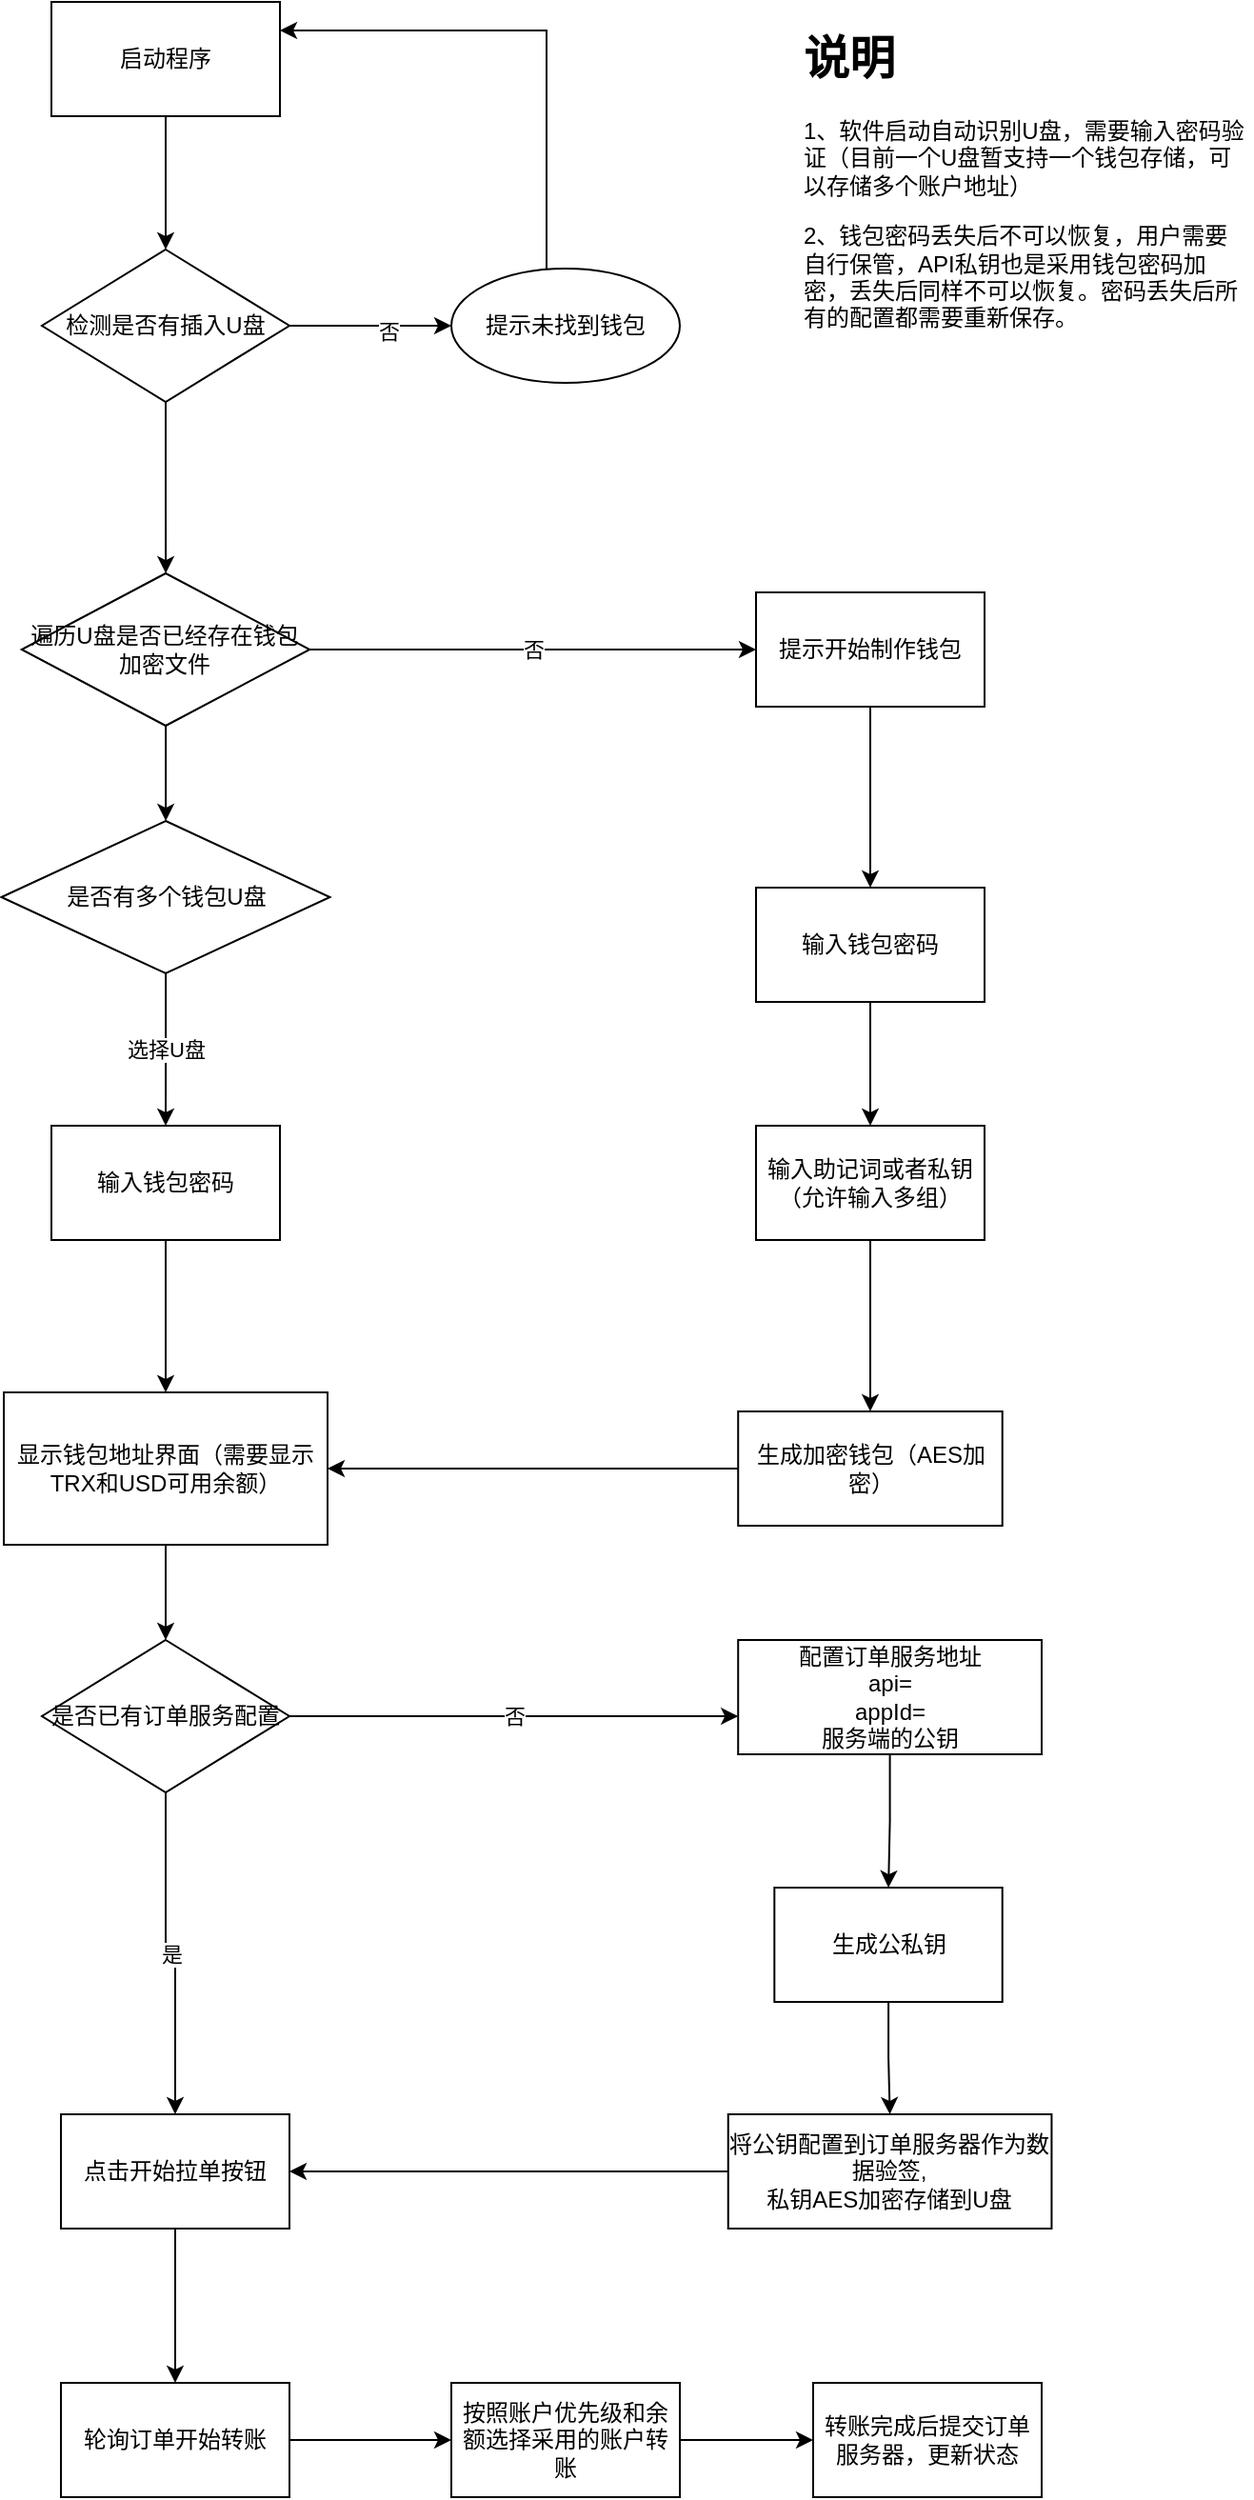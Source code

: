 <mxfile version="18.0.8" type="github">
  <diagram id="fPDhReRPAme99BJQwYK9" name="Page-1">
    <mxGraphModel dx="782" dy="436" grid="1" gridSize="10" guides="1" tooltips="1" connect="1" arrows="1" fold="1" page="1" pageScale="1" pageWidth="827" pageHeight="1169" math="0" shadow="0">
      <root>
        <mxCell id="0" />
        <mxCell id="1" parent="0" />
        <mxCell id="zaFiIXA9nG1pKAVqpKBD-5" value="" style="edgeStyle=orthogonalEdgeStyle;rounded=0;orthogonalLoop=1;jettySize=auto;html=1;" parent="1" source="zaFiIXA9nG1pKAVqpKBD-1" target="zaFiIXA9nG1pKAVqpKBD-4" edge="1">
          <mxGeometry relative="1" as="geometry" />
        </mxCell>
        <mxCell id="zaFiIXA9nG1pKAVqpKBD-1" value="启动程序" style="rounded=0;whiteSpace=wrap;html=1;" parent="1" vertex="1">
          <mxGeometry x="70" y="60" width="120" height="60" as="geometry" />
        </mxCell>
        <mxCell id="zaFiIXA9nG1pKAVqpKBD-7" value="" style="edgeStyle=orthogonalEdgeStyle;rounded=0;orthogonalLoop=1;jettySize=auto;html=1;" parent="1" source="zaFiIXA9nG1pKAVqpKBD-4" target="zaFiIXA9nG1pKAVqpKBD-6" edge="1">
          <mxGeometry relative="1" as="geometry" />
        </mxCell>
        <mxCell id="zaFiIXA9nG1pKAVqpKBD-9" value="否" style="edgeLabel;html=1;align=center;verticalAlign=middle;resizable=0;points=[];" parent="zaFiIXA9nG1pKAVqpKBD-7" vertex="1" connectable="0">
          <mxGeometry x="0.216" y="-3" relative="1" as="geometry">
            <mxPoint as="offset" />
          </mxGeometry>
        </mxCell>
        <mxCell id="zaFiIXA9nG1pKAVqpKBD-11" value="" style="edgeStyle=orthogonalEdgeStyle;rounded=0;orthogonalLoop=1;jettySize=auto;html=1;" parent="1" source="zaFiIXA9nG1pKAVqpKBD-4" target="zaFiIXA9nG1pKAVqpKBD-10" edge="1">
          <mxGeometry relative="1" as="geometry" />
        </mxCell>
        <mxCell id="zaFiIXA9nG1pKAVqpKBD-4" value="&lt;span style=&quot;&quot;&gt;检测是否有插入U盘&lt;/span&gt;" style="rhombus;whiteSpace=wrap;html=1;rounded=0;" parent="1" vertex="1">
          <mxGeometry x="65" y="190" width="130" height="80" as="geometry" />
        </mxCell>
        <mxCell id="zaFiIXA9nG1pKAVqpKBD-8" style="edgeStyle=orthogonalEdgeStyle;rounded=0;orthogonalLoop=1;jettySize=auto;html=1;entryX=1;entryY=0.25;entryDx=0;entryDy=0;" parent="1" source="zaFiIXA9nG1pKAVqpKBD-6" target="zaFiIXA9nG1pKAVqpKBD-1" edge="1">
          <mxGeometry relative="1" as="geometry">
            <Array as="points">
              <mxPoint x="330" y="75" />
            </Array>
          </mxGeometry>
        </mxCell>
        <mxCell id="zaFiIXA9nG1pKAVqpKBD-6" value="提示未找到钱包" style="ellipse;whiteSpace=wrap;html=1;rounded=0;" parent="1" vertex="1">
          <mxGeometry x="280" y="200" width="120" height="60" as="geometry" />
        </mxCell>
        <mxCell id="zaFiIXA9nG1pKAVqpKBD-13" value="否" style="edgeStyle=orthogonalEdgeStyle;rounded=0;orthogonalLoop=1;jettySize=auto;html=1;" parent="1" source="zaFiIXA9nG1pKAVqpKBD-10" target="zaFiIXA9nG1pKAVqpKBD-12" edge="1">
          <mxGeometry relative="1" as="geometry" />
        </mxCell>
        <mxCell id="zaFiIXA9nG1pKAVqpKBD-26" value="" style="edgeStyle=orthogonalEdgeStyle;rounded=0;orthogonalLoop=1;jettySize=auto;html=1;" parent="1" source="zaFiIXA9nG1pKAVqpKBD-10" target="zaFiIXA9nG1pKAVqpKBD-25" edge="1">
          <mxGeometry relative="1" as="geometry" />
        </mxCell>
        <mxCell id="zaFiIXA9nG1pKAVqpKBD-10" value="遍历U盘是否已经存在钱包加密文件" style="rhombus;whiteSpace=wrap;html=1;rounded=0;" parent="1" vertex="1">
          <mxGeometry x="54.38" y="360" width="151.25" height="80" as="geometry" />
        </mxCell>
        <mxCell id="To-tUrie1UpzVCq_ssf6-10" style="edgeStyle=orthogonalEdgeStyle;rounded=0;orthogonalLoop=1;jettySize=auto;html=1;entryX=0.5;entryY=0;entryDx=0;entryDy=0;" parent="1" source="zaFiIXA9nG1pKAVqpKBD-12" target="zaFiIXA9nG1pKAVqpKBD-14" edge="1">
          <mxGeometry relative="1" as="geometry" />
        </mxCell>
        <mxCell id="zaFiIXA9nG1pKAVqpKBD-12" value="提示开始制作钱包" style="whiteSpace=wrap;html=1;rounded=0;" parent="1" vertex="1">
          <mxGeometry x="440" y="370" width="120" height="60" as="geometry" />
        </mxCell>
        <mxCell id="zaFiIXA9nG1pKAVqpKBD-18" value="" style="edgeStyle=orthogonalEdgeStyle;rounded=0;orthogonalLoop=1;jettySize=auto;html=1;" parent="1" source="zaFiIXA9nG1pKAVqpKBD-14" target="zaFiIXA9nG1pKAVqpKBD-17" edge="1">
          <mxGeometry relative="1" as="geometry" />
        </mxCell>
        <mxCell id="zaFiIXA9nG1pKAVqpKBD-14" value="输入钱包密码" style="whiteSpace=wrap;html=1;rounded=0;" parent="1" vertex="1">
          <mxGeometry x="440" y="525" width="120" height="60" as="geometry" />
        </mxCell>
        <mxCell id="zaFiIXA9nG1pKAVqpKBD-24" value="" style="edgeStyle=orthogonalEdgeStyle;rounded=0;orthogonalLoop=1;jettySize=auto;html=1;" parent="1" source="zaFiIXA9nG1pKAVqpKBD-17" target="zaFiIXA9nG1pKAVqpKBD-23" edge="1">
          <mxGeometry relative="1" as="geometry" />
        </mxCell>
        <mxCell id="zaFiIXA9nG1pKAVqpKBD-17" value="输入助记词或者私钥（允许输入多组）" style="whiteSpace=wrap;html=1;rounded=0;" parent="1" vertex="1">
          <mxGeometry x="439.99" y="650" width="120" height="60" as="geometry" />
        </mxCell>
        <mxCell id="To-tUrie1UpzVCq_ssf6-12" style="edgeStyle=orthogonalEdgeStyle;rounded=0;orthogonalLoop=1;jettySize=auto;html=1;entryX=1;entryY=0.5;entryDx=0;entryDy=0;" parent="1" source="zaFiIXA9nG1pKAVqpKBD-23" target="To-tUrie1UpzVCq_ssf6-3" edge="1">
          <mxGeometry relative="1" as="geometry" />
        </mxCell>
        <mxCell id="zaFiIXA9nG1pKAVqpKBD-23" value="生成加密钱包（AES加密）" style="whiteSpace=wrap;html=1;rounded=0;" parent="1" vertex="1">
          <mxGeometry x="430.61" y="800" width="138.75" height="60" as="geometry" />
        </mxCell>
        <mxCell id="zaFiIXA9nG1pKAVqpKBD-28" value="选择U盘" style="edgeStyle=orthogonalEdgeStyle;rounded=0;orthogonalLoop=1;jettySize=auto;html=1;" parent="1" source="zaFiIXA9nG1pKAVqpKBD-25" target="zaFiIXA9nG1pKAVqpKBD-27" edge="1">
          <mxGeometry relative="1" as="geometry" />
        </mxCell>
        <mxCell id="zaFiIXA9nG1pKAVqpKBD-25" value="是否有多个钱包U盘" style="rhombus;whiteSpace=wrap;html=1;rounded=0;" parent="1" vertex="1">
          <mxGeometry x="43.75" y="490" width="172.5" height="80" as="geometry" />
        </mxCell>
        <mxCell id="To-tUrie1UpzVCq_ssf6-4" value="" style="edgeStyle=orthogonalEdgeStyle;rounded=0;orthogonalLoop=1;jettySize=auto;html=1;" parent="1" source="zaFiIXA9nG1pKAVqpKBD-27" target="To-tUrie1UpzVCq_ssf6-3" edge="1">
          <mxGeometry relative="1" as="geometry" />
        </mxCell>
        <mxCell id="zaFiIXA9nG1pKAVqpKBD-27" value="输入钱包密码" style="whiteSpace=wrap;html=1;rounded=0;" parent="1" vertex="1">
          <mxGeometry x="70" y="650" width="120" height="60" as="geometry" />
        </mxCell>
        <mxCell id="To-tUrie1UpzVCq_ssf6-14" style="edgeStyle=orthogonalEdgeStyle;rounded=0;orthogonalLoop=1;jettySize=auto;html=1;" parent="1" source="To-tUrie1UpzVCq_ssf6-3" target="To-tUrie1UpzVCq_ssf6-13" edge="1">
          <mxGeometry relative="1" as="geometry" />
        </mxCell>
        <mxCell id="To-tUrie1UpzVCq_ssf6-3" value="显示钱包地址界面（需要显示TRX和USD可用余额）" style="whiteSpace=wrap;html=1;rounded=0;" parent="1" vertex="1">
          <mxGeometry x="45" y="790" width="170" height="80" as="geometry" />
        </mxCell>
        <mxCell id="To-tUrie1UpzVCq_ssf6-31" value="" style="edgeStyle=orthogonalEdgeStyle;rounded=0;orthogonalLoop=1;jettySize=auto;html=1;" parent="1" source="To-tUrie1UpzVCq_ssf6-8" target="To-tUrie1UpzVCq_ssf6-30" edge="1">
          <mxGeometry relative="1" as="geometry" />
        </mxCell>
        <mxCell id="To-tUrie1UpzVCq_ssf6-8" value="轮询订单开始转账" style="whiteSpace=wrap;html=1;rounded=0;" parent="1" vertex="1">
          <mxGeometry x="75" y="1310" width="120" height="60" as="geometry" />
        </mxCell>
        <mxCell id="To-tUrie1UpzVCq_ssf6-18" value="是" style="edgeStyle=orthogonalEdgeStyle;rounded=0;orthogonalLoop=1;jettySize=auto;html=1;" parent="1" source="To-tUrie1UpzVCq_ssf6-13" target="To-tUrie1UpzVCq_ssf6-17" edge="1">
          <mxGeometry relative="1" as="geometry" />
        </mxCell>
        <mxCell id="To-tUrie1UpzVCq_ssf6-21" value="否" style="edgeStyle=orthogonalEdgeStyle;rounded=0;orthogonalLoop=1;jettySize=auto;html=1;" parent="1" source="To-tUrie1UpzVCq_ssf6-13" target="To-tUrie1UpzVCq_ssf6-20" edge="1">
          <mxGeometry relative="1" as="geometry">
            <Array as="points">
              <mxPoint x="230" y="960" />
              <mxPoint x="230" y="960" />
            </Array>
          </mxGeometry>
        </mxCell>
        <mxCell id="To-tUrie1UpzVCq_ssf6-13" value="是否已有订单服务配置" style="rhombus;whiteSpace=wrap;html=1;" parent="1" vertex="1">
          <mxGeometry x="65" y="920" width="130" height="80" as="geometry" />
        </mxCell>
        <mxCell id="To-tUrie1UpzVCq_ssf6-19" value="" style="edgeStyle=orthogonalEdgeStyle;rounded=0;orthogonalLoop=1;jettySize=auto;html=1;" parent="1" source="To-tUrie1UpzVCq_ssf6-17" target="To-tUrie1UpzVCq_ssf6-8" edge="1">
          <mxGeometry relative="1" as="geometry" />
        </mxCell>
        <mxCell id="To-tUrie1UpzVCq_ssf6-17" value="点击开始拉单按钮" style="whiteSpace=wrap;html=1;" parent="1" vertex="1">
          <mxGeometry x="75" y="1169" width="120" height="60" as="geometry" />
        </mxCell>
        <mxCell id="To-tUrie1UpzVCq_ssf6-23" value="" style="edgeStyle=orthogonalEdgeStyle;rounded=0;orthogonalLoop=1;jettySize=auto;html=1;" parent="1" source="To-tUrie1UpzVCq_ssf6-20" target="To-tUrie1UpzVCq_ssf6-22" edge="1">
          <mxGeometry relative="1" as="geometry" />
        </mxCell>
        <mxCell id="To-tUrie1UpzVCq_ssf6-20" value="配置订单服务地址&lt;br&gt;api=&lt;br&gt;appId=&lt;br&gt;服务端的公钥" style="whiteSpace=wrap;html=1;" parent="1" vertex="1">
          <mxGeometry x="430.61" y="920" width="159.39" height="60" as="geometry" />
        </mxCell>
        <mxCell id="To-tUrie1UpzVCq_ssf6-26" value="" style="edgeStyle=orthogonalEdgeStyle;rounded=0;orthogonalLoop=1;jettySize=auto;html=1;" parent="1" source="To-tUrie1UpzVCq_ssf6-22" target="To-tUrie1UpzVCq_ssf6-25" edge="1">
          <mxGeometry relative="1" as="geometry" />
        </mxCell>
        <mxCell id="To-tUrie1UpzVCq_ssf6-22" value="生成公私钥" style="whiteSpace=wrap;html=1;" parent="1" vertex="1">
          <mxGeometry x="449.66" y="1050" width="119.7" height="60" as="geometry" />
        </mxCell>
        <mxCell id="To-tUrie1UpzVCq_ssf6-27" style="edgeStyle=orthogonalEdgeStyle;rounded=0;orthogonalLoop=1;jettySize=auto;html=1;entryX=1;entryY=0.5;entryDx=0;entryDy=0;" parent="1" source="To-tUrie1UpzVCq_ssf6-25" target="To-tUrie1UpzVCq_ssf6-17" edge="1">
          <mxGeometry relative="1" as="geometry" />
        </mxCell>
        <mxCell id="To-tUrie1UpzVCq_ssf6-25" value="将公钥配置到订单服务器作为数据验签,&lt;br&gt;私钥AES加密存储到U盘" style="whiteSpace=wrap;html=1;" parent="1" vertex="1">
          <mxGeometry x="425.38" y="1169" width="169.84" height="60" as="geometry" />
        </mxCell>
        <mxCell id="To-tUrie1UpzVCq_ssf6-33" value="" style="edgeStyle=orthogonalEdgeStyle;rounded=0;orthogonalLoop=1;jettySize=auto;html=1;" parent="1" source="To-tUrie1UpzVCq_ssf6-30" target="To-tUrie1UpzVCq_ssf6-32" edge="1">
          <mxGeometry relative="1" as="geometry" />
        </mxCell>
        <mxCell id="To-tUrie1UpzVCq_ssf6-30" value="按照账户优先级和余额选择采用的账户转账" style="whiteSpace=wrap;html=1;rounded=0;" parent="1" vertex="1">
          <mxGeometry x="280" y="1310" width="120" height="60" as="geometry" />
        </mxCell>
        <mxCell id="To-tUrie1UpzVCq_ssf6-32" value="转账完成后提交订单服务器，更新状态" style="whiteSpace=wrap;html=1;rounded=0;" parent="1" vertex="1">
          <mxGeometry x="470" y="1310" width="120" height="60" as="geometry" />
        </mxCell>
        <mxCell id="To-tUrie1UpzVCq_ssf6-34" value="&lt;h1&gt;说明&lt;/h1&gt;&lt;p&gt;1、软件启动自动识别U盘，需要输入密码验证（目前一个U盘暂支持一个钱包存储，可以存储多个账户地址）&lt;/p&gt;&lt;p&gt;2、钱包密码丢失后不可以恢复，用户需要自行保管，API私钥也是采用钱包密码加密，丢失后同样不可以恢复。密码丢失后所有的配置都需要重新保存。&lt;/p&gt;" style="text;html=1;strokeColor=none;fillColor=none;spacing=5;spacingTop=-20;whiteSpace=wrap;overflow=hidden;rounded=0;" parent="1" vertex="1">
          <mxGeometry x="460" y="70" width="240" height="190" as="geometry" />
        </mxCell>
      </root>
    </mxGraphModel>
  </diagram>
</mxfile>
